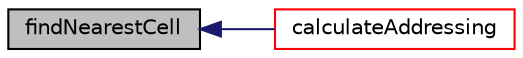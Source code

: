 digraph "findNearestCell"
{
  bgcolor="transparent";
  edge [fontname="Helvetica",fontsize="10",labelfontname="Helvetica",labelfontsize="10"];
  node [fontname="Helvetica",fontsize="10",shape=record];
  rankdir="LR";
  Node1 [label="findNearestCell",height=0.2,width=0.4,color="black", fillcolor="grey75", style="filled", fontcolor="black"];
  Node1 -> Node2 [dir="back",color="midnightblue",fontsize="10",style="solid",fontname="Helvetica"];
  Node2 [label="calculateAddressing",height=0.2,width=0.4,color="red",URL="$a01413.html#a781b479382f70d68c7c1c6b58ca7fc30",tooltip="Calculate the mesh-to-mesh addressing and weights. "];
}
